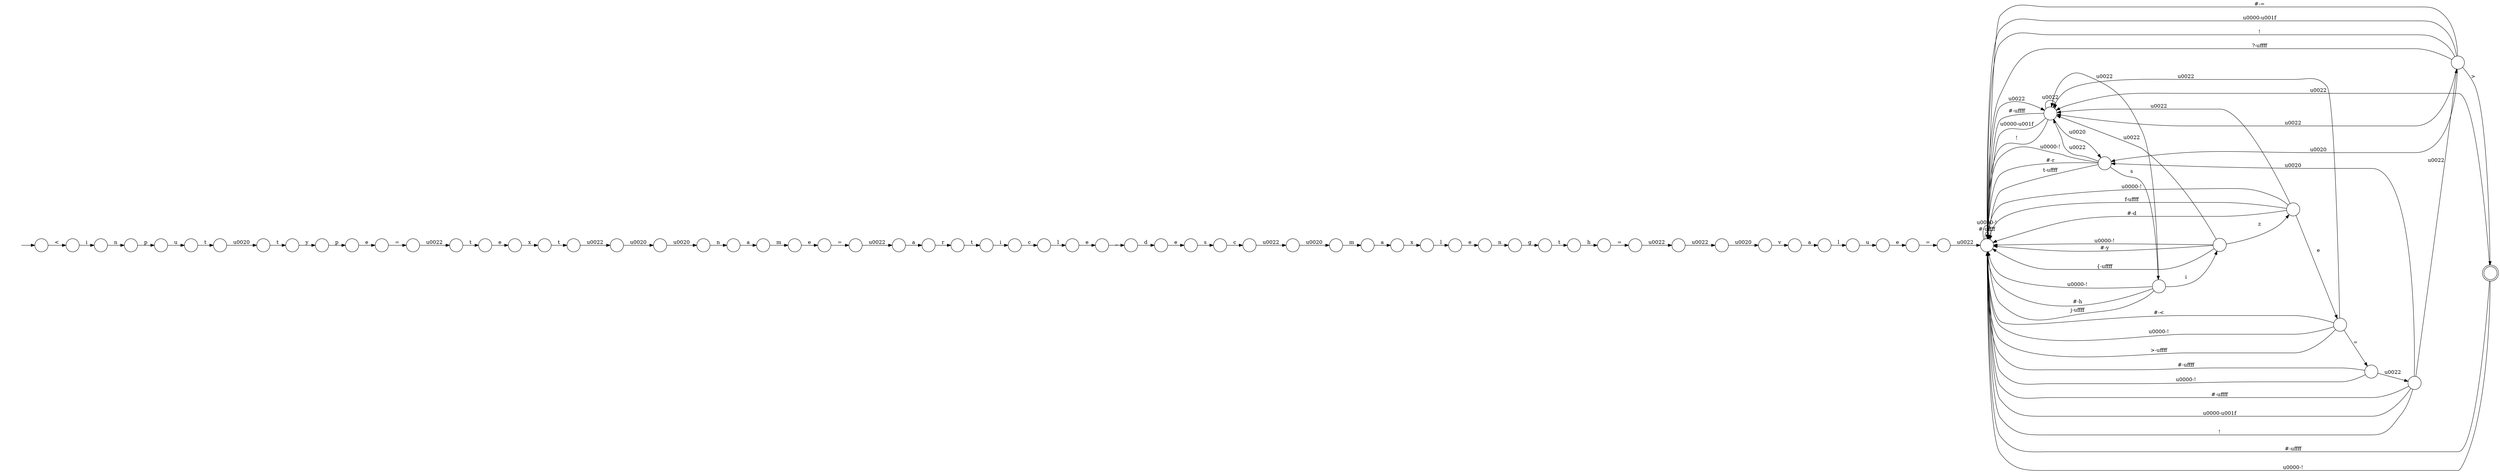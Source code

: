 digraph Automaton {
  rankdir = LR;
  0 [shape=circle,label=""];
  0 -> 48 [label="h"]
  1 [shape=circle,label=""];
  1 -> 33 [label="e"]
  2 [shape=circle,label=""];
  2 -> 6 [label="a"]
  3 [shape=circle,label=""];
  3 -> 67 [label="e"]
  4 [shape=circle,label=""];
  4 -> 14 [label="\u0022"]
  4 -> 56 [label="#-="]
  4 -> 46 [label=">"]
  4 -> 56 [label="\u0000-\u001f"]
  4 -> 44 [label="\u0020"]
  4 -> 56 [label="!"]
  4 -> 56 [label="?-\uffff"]
  5 [shape=circle,label=""];
  5 -> 7 [label="n"]
  6 [shape=circle,label=""];
  6 -> 29 [label="r"]
  7 [shape=circle,label=""];
  7 -> 19 [label="a"]
  8 [shape=circle,label=""];
  8 -> 50 [label="\u0022"]
  9 [shape=circle,label=""];
  9 -> 43 [label="e"]
  10 [shape=circle,label=""];
  10 -> 37 [label="\u0020"]
  11 [shape=circle,label=""];
  11 -> 26 [label="\u0022"]
  12 [shape=circle,label=""];
  12 -> 5 [label="\u0020"]
  13 [shape=circle,label=""];
  13 -> 14 [label="\u0022"]
  13 -> 56 [label="\u0000-!"]
  13 -> 41 [label="e"]
  13 -> 56 [label="f-\uffff"]
  13 -> 56 [label="#-d"]
  14 [shape=circle,label=""];
  14 -> 14 [label="\u0022"]
  14 -> 56 [label="#-\uffff"]
  14 -> 56 [label="\u0000-\u001f"]
  14 -> 44 [label="\u0020"]
  14 -> 56 [label="!"]
  15 [shape=circle,label=""];
  initial [shape=plaintext,label=""];
  initial -> 15
  15 -> 27 [label="<"]
  16 [shape=circle,label=""];
  16 -> 56 [label="\u0022"]
  17 [shape=circle,label=""];
  17 -> 13 [label="z"]
  17 -> 14 [label="\u0022"]
  17 -> 56 [label="\u0000-!"]
  17 -> 56 [label="#-y"]
  17 -> 56 [label="{-\uffff"]
  18 [shape=circle,label=""];
  18 -> 31 [label="n"]
  19 [shape=circle,label=""];
  19 -> 3 [label="m"]
  20 [shape=circle,label=""];
  20 -> 62 [label="l"]
  21 [shape=circle,label=""];
  21 -> 53 [label="x"]
  22 [shape=circle,label=""];
  22 -> 36 [label="t"]
  23 [shape=circle,label=""];
  23 -> 65 [label="\u0020"]
  24 [shape=circle,label=""];
  24 -> 51 [label="e"]
  25 [shape=circle,label=""];
  25 -> 66 [label="c"]
  26 [shape=circle,label=""];
  26 -> 12 [label="\u0020"]
  27 [shape=circle,label=""];
  27 -> 18 [label="i"]
  28 [shape=circle,label=""];
  28 -> 2 [label="\u0022"]
  29 [shape=circle,label=""];
  29 -> 39 [label="t"]
  30 [shape=circle,label=""];
  30 -> 20 [label="a"]
  31 [shape=circle,label=""];
  31 -> 57 [label="p"]
  32 [shape=circle,label=""];
  32 -> 42 [label="a"]
  33 [shape=circle,label=""];
  33 -> 40 [label="n"]
  34 [shape=circle,label=""];
  34 -> 23 [label="t"]
  35 [shape=circle,label=""];
  35 -> 49 [label="s"]
  36 [shape=circle,label=""];
  36 -> 21 [label="e"]
  37 [shape=circle,label=""];
  37 -> 30 [label="v"]
  38 [shape=circle,label=""];
  38 -> 47 [label="\u0020"]
  39 [shape=circle,label=""];
  39 -> 25 [label="i"]
  40 [shape=circle,label=""];
  40 -> 61 [label="g"]
  41 [shape=circle,label=""];
  41 -> 70 [label="="]
  41 -> 14 [label="\u0022"]
  41 -> 56 [label="#-<"]
  41 -> 56 [label="\u0000-!"]
  41 -> 56 [label=">-\uffff"]
  42 [shape=circle,label=""];
  42 -> 63 [label="x"]
  43 [shape=circle,label=""];
  43 -> 52 [label="_"]
  44 [shape=circle,label=""];
  44 -> 14 [label="\u0022"]
  44 -> 56 [label="\u0000-!"]
  44 -> 56 [label="#-r"]
  44 -> 69 [label="s"]
  44 -> 56 [label="t-\uffff"]
  45 [shape=circle,label=""];
  45 -> 54 [label="y"]
  46 [shape=doublecircle,label=""];
  46 -> 14 [label="\u0022"]
  46 -> 56 [label="#-\uffff"]
  46 -> 56 [label="\u0000-!"]
  47 [shape=circle,label=""];
  47 -> 32 [label="m"]
  48 [shape=circle,label=""];
  48 -> 8 [label="="]
  49 [shape=circle,label=""];
  49 -> 60 [label="c"]
  50 [shape=circle,label=""];
  50 -> 10 [label="\u0022"]
  51 [shape=circle,label=""];
  51 -> 16 [label="="]
  52 [shape=circle,label=""];
  52 -> 59 [label="d"]
  53 [shape=circle,label=""];
  53 -> 11 [label="t"]
  54 [shape=circle,label=""];
  54 -> 58 [label="p"]
  55 [shape=circle,label=""];
  55 -> 4 [label="\u0022"]
  55 -> 56 [label="#-\uffff"]
  55 -> 56 [label="\u0000-\u001f"]
  55 -> 44 [label="\u0020"]
  55 -> 56 [label="!"]
  56 [shape=circle,label=""];
  56 -> 14 [label="\u0022"]
  56 -> 56 [label="#-\uffff"]
  56 -> 56 [label="\u0000-!"]
  57 [shape=circle,label=""];
  57 -> 34 [label="u"]
  58 [shape=circle,label=""];
  58 -> 64 [label="e"]
  59 [shape=circle,label=""];
  59 -> 35 [label="e"]
  60 [shape=circle,label=""];
  60 -> 38 [label="\u0022"]
  61 [shape=circle,label=""];
  61 -> 0 [label="t"]
  62 [shape=circle,label=""];
  62 -> 24 [label="u"]
  63 [shape=circle,label=""];
  63 -> 1 [label="l"]
  64 [shape=circle,label=""];
  64 -> 68 [label="="]
  65 [shape=circle,label=""];
  65 -> 45 [label="t"]
  66 [shape=circle,label=""];
  66 -> 9 [label="l"]
  67 [shape=circle,label=""];
  67 -> 28 [label="="]
  68 [shape=circle,label=""];
  68 -> 22 [label="\u0022"]
  69 [shape=circle,label=""];
  69 -> 14 [label="\u0022"]
  69 -> 56 [label="\u0000-!"]
  69 -> 17 [label="i"]
  69 -> 56 [label="#-h"]
  69 -> 56 [label="j-\uffff"]
  70 [shape=circle,label=""];
  70 -> 55 [label="\u0022"]
  70 -> 56 [label="#-\uffff"]
  70 -> 56 [label="\u0000-!"]
}


